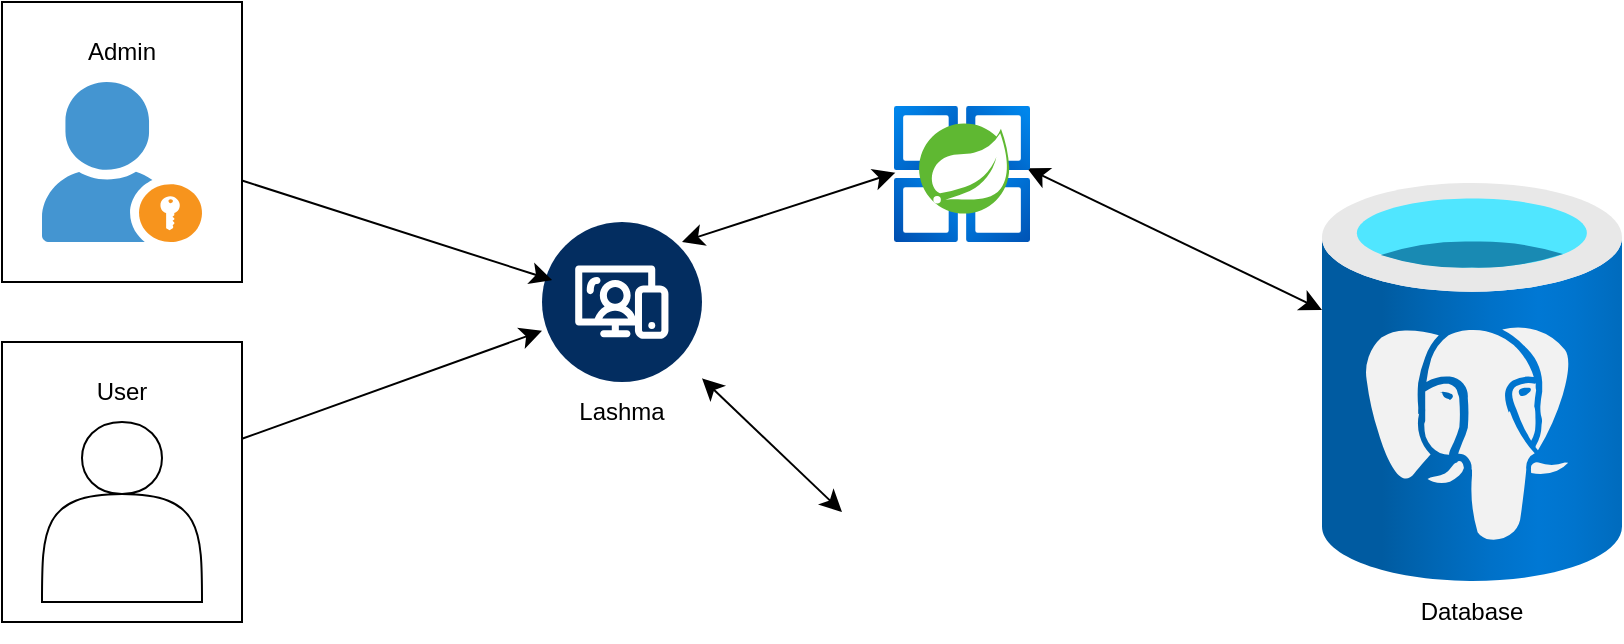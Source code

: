 <mxfile version="26.0.11">
  <diagram name="Page-1" id="bZNIYqXd42xPBEHuLVvH">
    <mxGraphModel dx="1640" dy="618" grid="1" gridSize="10" guides="1" tooltips="1" connect="1" arrows="1" fold="1" page="0" pageScale="1" pageWidth="850" pageHeight="1100" background="none" math="0" shadow="0">
      <root>
        <mxCell id="0" />
        <mxCell id="1" parent="0" />
        <mxCell id="tkeK4FPXliPMFwMZ4mss-11" style="edgeStyle=none;curved=1;rounded=0;orthogonalLoop=1;jettySize=auto;html=1;fontSize=12;startSize=8;endSize=8;" edge="1" parent="1" source="tkeK4FPXliPMFwMZ4mss-9" target="tkeK4FPXliPMFwMZ4mss-2">
          <mxGeometry relative="1" as="geometry" />
        </mxCell>
        <mxCell id="tkeK4FPXliPMFwMZ4mss-9" value="" style="rounded=0;whiteSpace=wrap;html=1;" vertex="1" parent="1">
          <mxGeometry x="-20" y="320" width="120" height="140" as="geometry" />
        </mxCell>
        <mxCell id="tkeK4FPXliPMFwMZ4mss-8" value="" style="rounded=0;whiteSpace=wrap;html=1;" vertex="1" parent="1">
          <mxGeometry x="-20" y="150" width="120" height="140" as="geometry" />
        </mxCell>
        <mxCell id="tkeK4FPXliPMFwMZ4mss-2" value="" style="verticalLabelPosition=bottom;aspect=fixed;html=1;shape=mxgraph.salesforce.web2;" vertex="1" parent="1">
          <mxGeometry x="250" y="260" width="80" height="80" as="geometry" />
        </mxCell>
        <mxCell id="tkeK4FPXliPMFwMZ4mss-4" value="" style="shadow=0;dashed=0;html=1;strokeColor=none;fillColor=#4495D1;labelPosition=center;verticalLabelPosition=bottom;verticalAlign=top;align=center;outlineConnect=0;shape=mxgraph.veeam.portal_admin;" vertex="1" parent="1">
          <mxGeometry y="190" width="80" height="80" as="geometry" />
        </mxCell>
        <mxCell id="tkeK4FPXliPMFwMZ4mss-5" value="" style="shape=actor;whiteSpace=wrap;html=1;" vertex="1" parent="1">
          <mxGeometry y="360" width="80" height="90" as="geometry" />
        </mxCell>
        <mxCell id="tkeK4FPXliPMFwMZ4mss-6" value="Admin" style="text;html=1;align=center;verticalAlign=middle;whiteSpace=wrap;rounded=0;" vertex="1" parent="1">
          <mxGeometry y="160" width="80" height="30" as="geometry" />
        </mxCell>
        <mxCell id="tkeK4FPXliPMFwMZ4mss-7" value="User" style="text;html=1;align=center;verticalAlign=middle;whiteSpace=wrap;rounded=0;" vertex="1" parent="1">
          <mxGeometry y="330" width="80" height="30" as="geometry" />
        </mxCell>
        <mxCell id="tkeK4FPXliPMFwMZ4mss-10" style="edgeStyle=none;curved=1;rounded=0;orthogonalLoop=1;jettySize=auto;html=1;entryX=0.063;entryY=0.363;entryDx=0;entryDy=0;entryPerimeter=0;fontSize=12;startSize=8;endSize=8;" edge="1" parent="1" source="tkeK4FPXliPMFwMZ4mss-8" target="tkeK4FPXliPMFwMZ4mss-2">
          <mxGeometry relative="1" as="geometry" />
        </mxCell>
        <mxCell id="tkeK4FPXliPMFwMZ4mss-12" value="" style="shape=image;verticalLabelPosition=bottom;labelBackgroundColor=default;verticalAlign=top;aspect=fixed;imageAspect=0;image=https://images.ctfassets.net/23aumh6u8s0i/6pjUKboBuFLvCKkE3esaFA/5f2101d6d2add5c615db5e98a553fc44/nextjs.jpeg;" vertex="1" parent="1">
          <mxGeometry x="400" y="351.12" width="120" height="107.76" as="geometry" />
        </mxCell>
        <mxCell id="tkeK4FPXliPMFwMZ4mss-16" value="" style="endArrow=classic;startArrow=classic;html=1;rounded=0;fontSize=12;startSize=8;endSize=8;curved=1;entryX=0;entryY=0.5;entryDx=0;entryDy=0;" edge="1" parent="1" source="tkeK4FPXliPMFwMZ4mss-2" target="tkeK4FPXliPMFwMZ4mss-12">
          <mxGeometry width="50" height="50" relative="1" as="geometry">
            <mxPoint x="290" y="330" as="sourcePoint" />
            <mxPoint x="340" y="280" as="targetPoint" />
          </mxGeometry>
        </mxCell>
        <mxCell id="tkeK4FPXliPMFwMZ4mss-19" value="" style="endArrow=classic;startArrow=classic;html=1;rounded=0;fontSize=12;startSize=8;endSize=8;curved=1;entryX=0.01;entryY=0.49;entryDx=0;entryDy=0;entryPerimeter=0;" edge="1" parent="1" target="tkeK4FPXliPMFwMZ4mss-28">
          <mxGeometry width="50" height="50" relative="1" as="geometry">
            <mxPoint x="320" y="270" as="sourcePoint" />
            <mxPoint x="400.0" y="234" as="targetPoint" />
          </mxGeometry>
        </mxCell>
        <mxCell id="tkeK4FPXliPMFwMZ4mss-23" value="" style="image;aspect=fixed;html=1;points=[];align=center;fontSize=12;image=img/lib/azure2/databases/Azure_Database_PostgreSQL_Server.svg;" vertex="1" parent="1">
          <mxGeometry x="640" y="240" width="150" height="200" as="geometry" />
        </mxCell>
        <mxCell id="tkeK4FPXliPMFwMZ4mss-24" value="" style="endArrow=classic;startArrow=classic;html=1;rounded=0;fontSize=12;startSize=8;endSize=8;curved=1;exitX=0.979;exitY=0.458;exitDx=0;exitDy=0;exitPerimeter=0;" edge="1" parent="1" source="tkeK4FPXliPMFwMZ4mss-28" target="tkeK4FPXliPMFwMZ4mss-23">
          <mxGeometry width="50" height="50" relative="1" as="geometry">
            <mxPoint x="520" y="234" as="sourcePoint" />
            <mxPoint x="410" y="415" as="targetPoint" />
          </mxGeometry>
        </mxCell>
        <mxCell id="tkeK4FPXliPMFwMZ4mss-25" value="Lashma" style="text;html=1;align=center;verticalAlign=middle;whiteSpace=wrap;rounded=0;" vertex="1" parent="1">
          <mxGeometry x="250" y="340" width="80" height="30" as="geometry" />
        </mxCell>
        <mxCell id="tkeK4FPXliPMFwMZ4mss-27" value="Database" style="text;html=1;align=center;verticalAlign=middle;whiteSpace=wrap;rounded=0;" vertex="1" parent="1">
          <mxGeometry x="675" y="440" width="80" height="30" as="geometry" />
        </mxCell>
        <mxCell id="tkeK4FPXliPMFwMZ4mss-28" value="" style="image;aspect=fixed;html=1;points=[];align=center;fontSize=12;image=img/lib/azure2/compute/Azure_Spring_Cloud.svg;" vertex="1" parent="1">
          <mxGeometry x="426" y="202" width="68" height="68" as="geometry" />
        </mxCell>
      </root>
    </mxGraphModel>
  </diagram>
</mxfile>
